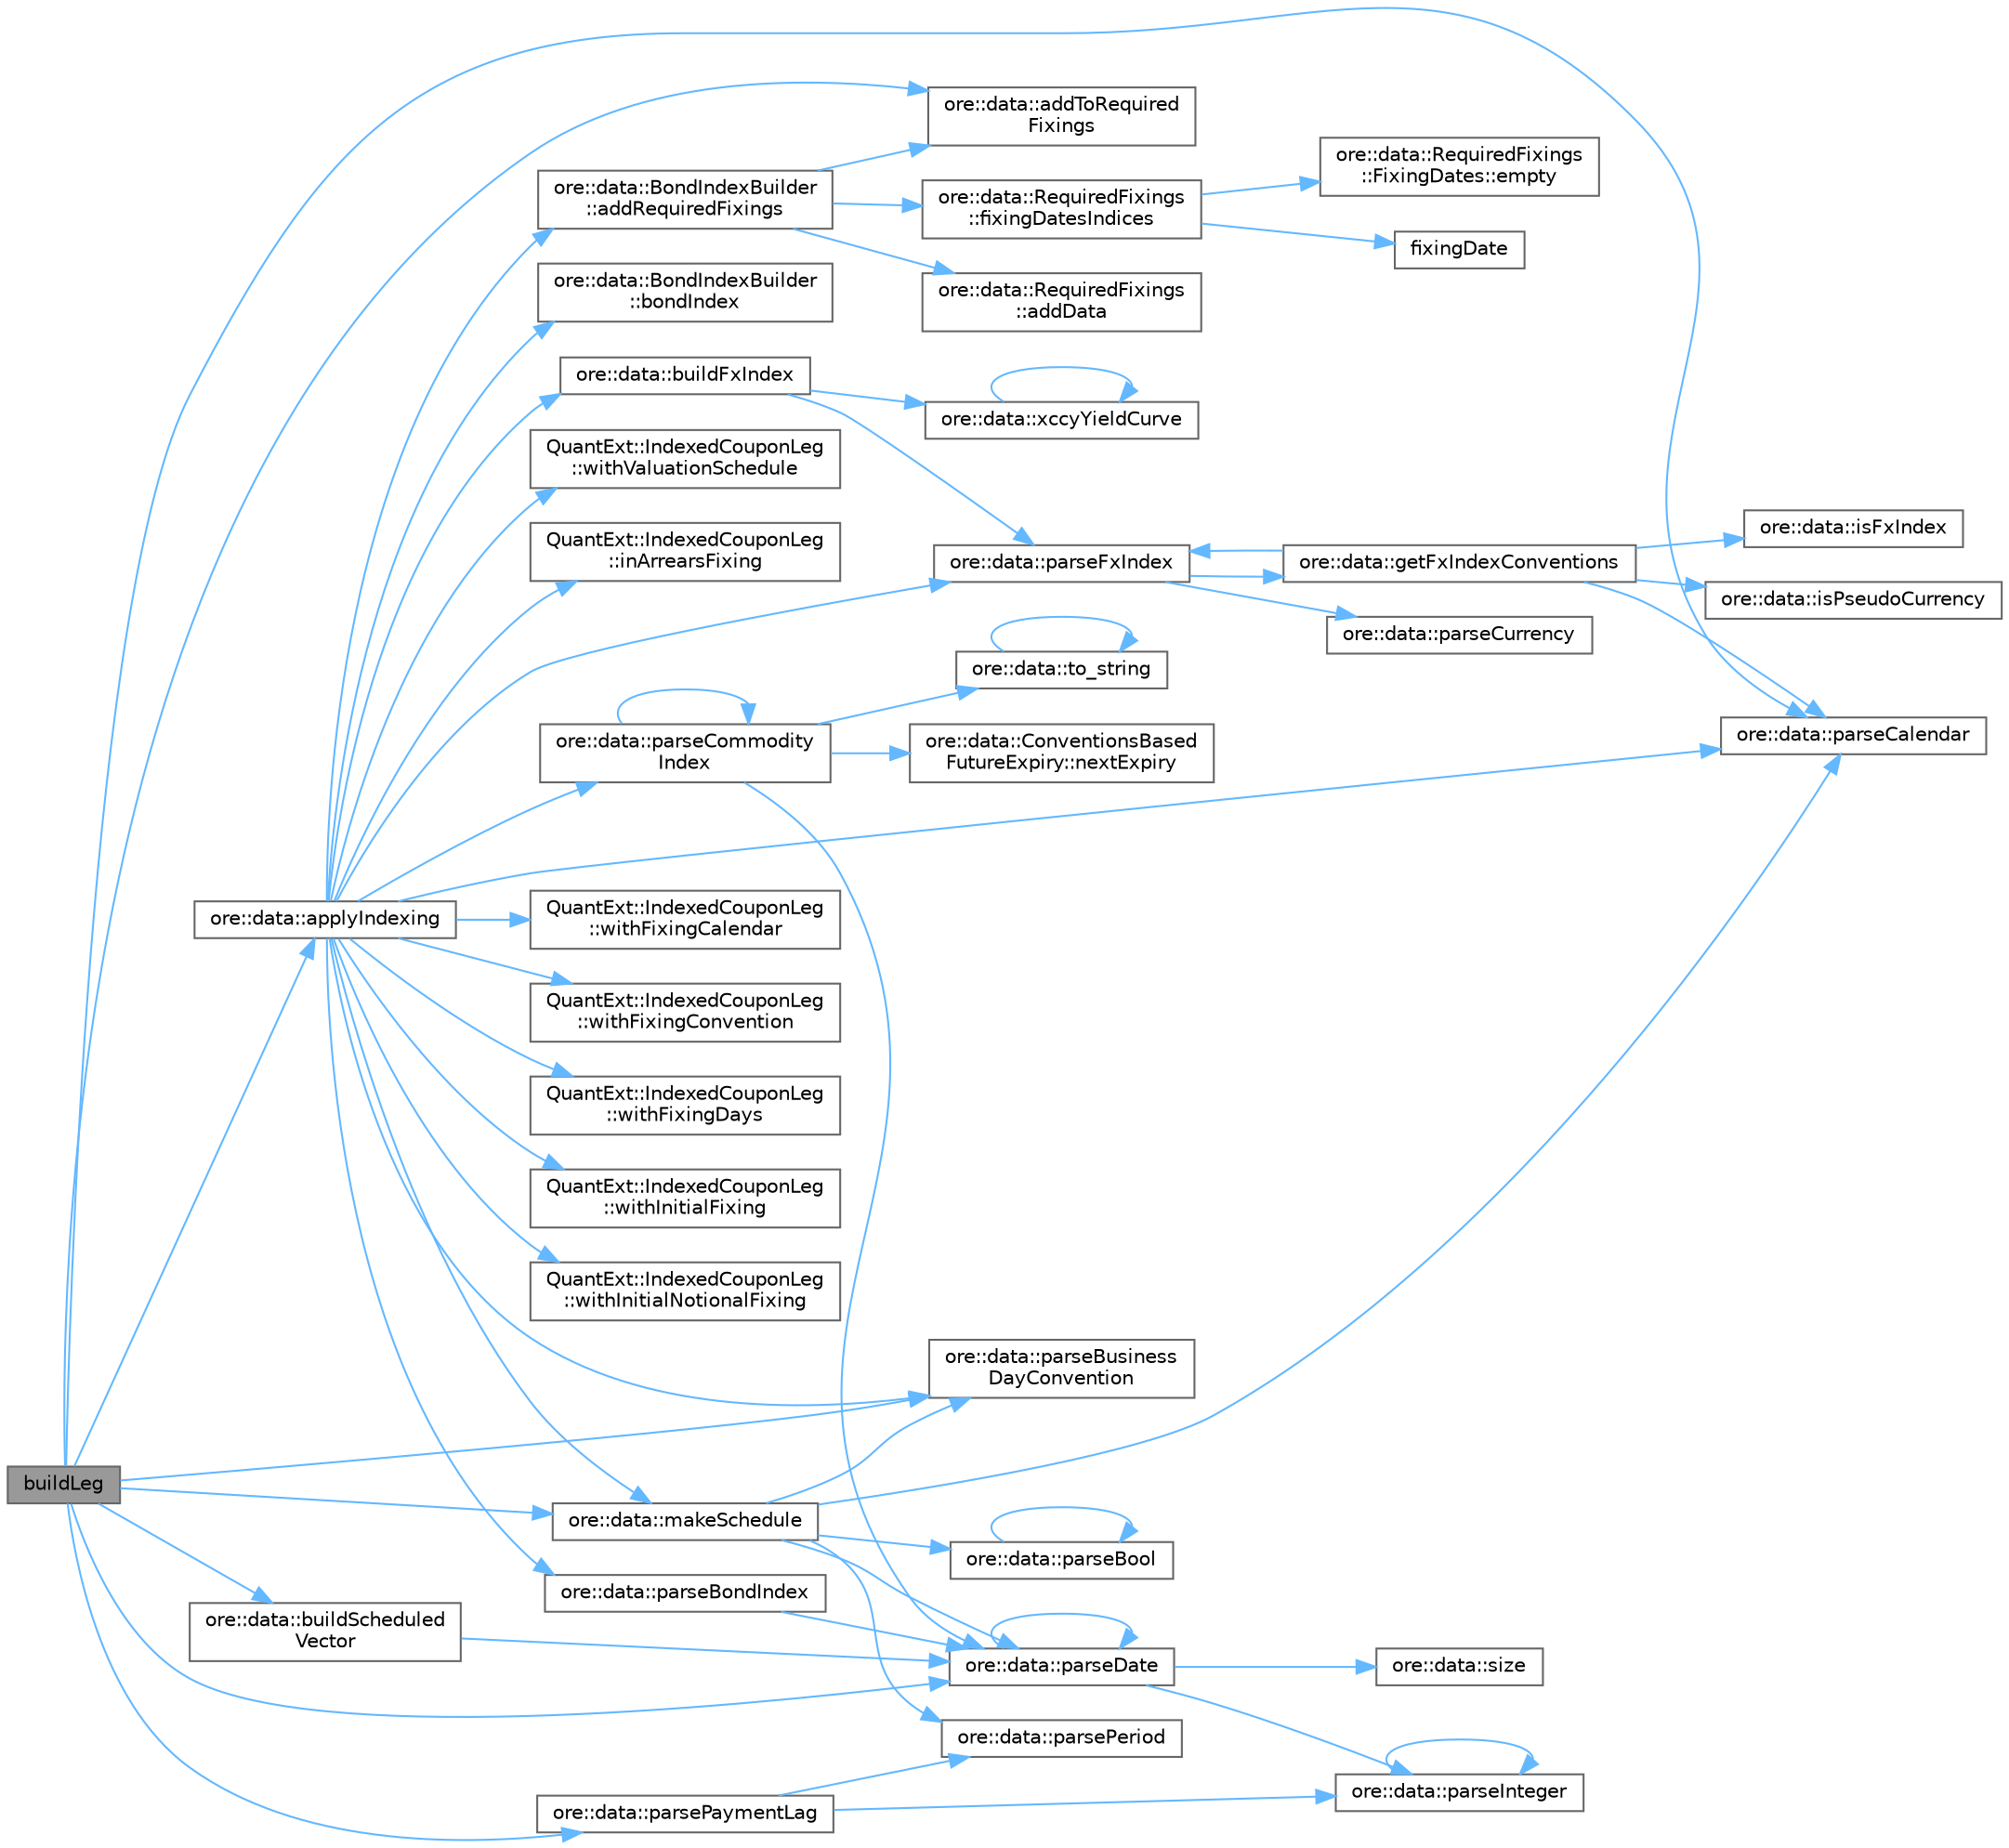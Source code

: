 digraph "buildLeg"
{
 // INTERACTIVE_SVG=YES
 // LATEX_PDF_SIZE
  bgcolor="transparent";
  edge [fontname=Helvetica,fontsize=10,labelfontname=Helvetica,labelfontsize=10];
  node [fontname=Helvetica,fontsize=10,shape=box,height=0.2,width=0.4];
  rankdir="LR";
  Node1 [label="buildLeg",height=0.2,width=0.4,color="gray40", fillcolor="grey60", style="filled", fontcolor="black",tooltip=" "];
  Node1 -> Node2 [color="steelblue1",style="solid"];
  Node2 [label="ore::data::addToRequired\lFixings",height=0.2,width=0.4,color="grey40", fillcolor="white", style="filled",URL="$namespaceore_1_1data.html#a7453cd5f9e91b39da1712c6207aca462",tooltip=" "];
  Node1 -> Node3 [color="steelblue1",style="solid"];
  Node3 [label="ore::data::applyIndexing",height=0.2,width=0.4,color="grey40", fillcolor="white", style="filled",URL="$namespaceore_1_1data.html#a5d06d31ceafbb5a0bf0f9a4dbd09ab7e",tooltip=" "];
  Node3 -> Node4 [color="steelblue1",style="solid"];
  Node4 [label="ore::data::BondIndexBuilder\l::addRequiredFixings",height=0.2,width=0.4,color="grey40", fillcolor="white", style="filled",URL="$classore_1_1data_1_1_bond_index_builder.html#ae479124f9f93e301b0a9b63f603a7e07",tooltip=" "];
  Node4 -> Node5 [color="steelblue1",style="solid"];
  Node5 [label="ore::data::RequiredFixings\l::addData",height=0.2,width=0.4,color="grey40", fillcolor="white", style="filled",URL="$classore_1_1data_1_1_required_fixings.html#a6239d4397d1d7eb1de886f13bdc8d9d4",tooltip=" "];
  Node4 -> Node2 [color="steelblue1",style="solid"];
  Node4 -> Node6 [color="steelblue1",style="solid"];
  Node6 [label="ore::data::RequiredFixings\l::fixingDatesIndices",height=0.2,width=0.4,color="grey40", fillcolor="white", style="filled",URL="$classore_1_1data_1_1_required_fixings.html#a63d6b984cee7a38db36dee1c4233e0a0",tooltip=" "];
  Node6 -> Node7 [color="steelblue1",style="solid"];
  Node7 [label="ore::data::RequiredFixings\l::FixingDates::empty",height=0.2,width=0.4,color="grey40", fillcolor="white", style="filled",URL="$classore_1_1data_1_1_required_fixings_1_1_fixing_dates.html#a644718bb2fb240de962dc3c9a1fdf0dc",tooltip=" "];
  Node6 -> Node8 [color="steelblue1",style="solid"];
  Node8 [label="fixingDate",height=0.2,width=0.4,color="grey40", fillcolor="white", style="filled",URL="C:/dev/ORE/documentation/QuantExt/doc/quantext.tag$namespace_quant_ext_1_1_zero_inflation.html#a57de786c1c8988b6da9d354282b4b370",tooltip=" "];
  Node3 -> Node9 [color="steelblue1",style="solid"];
  Node9 [label="ore::data::BondIndexBuilder\l::bondIndex",height=0.2,width=0.4,color="grey40", fillcolor="white", style="filled",URL="$classore_1_1data_1_1_bond_index_builder.html#a81d44eb05c46711351c9cf09a686bf3f",tooltip=" "];
  Node3 -> Node10 [color="steelblue1",style="solid"];
  Node10 [label="ore::data::buildFxIndex",height=0.2,width=0.4,color="grey40", fillcolor="white", style="filled",URL="$namespaceore_1_1data.html#ae313b95f8a3ab32f9ef5fbb83ac3254f",tooltip=" "];
  Node10 -> Node11 [color="steelblue1",style="solid"];
  Node11 [label="ore::data::parseFxIndex",height=0.2,width=0.4,color="grey40", fillcolor="white", style="filled",URL="$group__utilities.html#ga4c161c978377952d86a509a855e564b6",tooltip="Convert std::string to QuantExt::FxIndex."];
  Node11 -> Node12 [color="steelblue1",style="solid"];
  Node12 [label="ore::data::getFxIndexConventions",height=0.2,width=0.4,color="grey40", fillcolor="white", style="filled",URL="$namespaceore_1_1data.html#a924eb5d1881d31c82ac8abbdc15a5027",tooltip=" "];
  Node12 -> Node13 [color="steelblue1",style="solid"];
  Node13 [label="ore::data::isFxIndex",height=0.2,width=0.4,color="grey40", fillcolor="white", style="filled",URL="$namespaceore_1_1data.html#a123e19b0fac4f5124a8c26bad300de0e",tooltip=" "];
  Node12 -> Node14 [color="steelblue1",style="solid"];
  Node14 [label="ore::data::isPseudoCurrency",height=0.2,width=0.4,color="grey40", fillcolor="white", style="filled",URL="$group__utilities.html#gac0cf10eef45b9d706e29e7eb2ddddc90",tooltip="check for pseudo currency = precious metal or crypto currency *‍/"];
  Node12 -> Node15 [color="steelblue1",style="solid"];
  Node15 [label="ore::data::parseCalendar",height=0.2,width=0.4,color="grey40", fillcolor="white", style="filled",URL="$group__utilities.html#ga0f72d6fcccae10a674bdcd5095200f14",tooltip="Convert text to QuantLib::Calendar."];
  Node12 -> Node11 [color="steelblue1",style="solid"];
  Node11 -> Node16 [color="steelblue1",style="solid"];
  Node16 [label="ore::data::parseCurrency",height=0.2,width=0.4,color="grey40", fillcolor="white", style="filled",URL="$group__utilities.html#ga6e9e781a58e78200301c76161589fc7b",tooltip="Convert text to QuantLib::Currency."];
  Node10 -> Node17 [color="steelblue1",style="solid"];
  Node17 [label="ore::data::xccyYieldCurve",height=0.2,width=0.4,color="grey40", fillcolor="white", style="filled",URL="$namespaceore_1_1data.html#a02864b97f8a5f61c74d6b78ca65d7c30",tooltip=" "];
  Node17 -> Node17 [color="steelblue1",style="solid"];
  Node3 -> Node18 [color="steelblue1",style="solid"];
  Node18 [label="QuantExt::IndexedCouponLeg\l::inArrearsFixing",height=0.2,width=0.4,color="grey40", fillcolor="white", style="filled",URL="C:/dev/ORE/documentation/QuantExt/doc/quantext.tag$class_quant_ext_1_1_indexed_coupon_leg.html#a5ef0dba250a413818e5476474e2d95f5",tooltip=" "];
  Node3 -> Node19 [color="steelblue1",style="solid"];
  Node19 [label="ore::data::makeSchedule",height=0.2,width=0.4,color="grey40", fillcolor="white", style="filled",URL="$namespaceore_1_1data.html#af158e922cf963a59228878344ca5858d",tooltip=" "];
  Node19 -> Node20 [color="steelblue1",style="solid"];
  Node20 [label="ore::data::parseBool",height=0.2,width=0.4,color="grey40", fillcolor="white", style="filled",URL="$group__utilities.html#ga94621f11193864fa1338296232dc5be9",tooltip="Convert text to bool."];
  Node20 -> Node20 [color="steelblue1",style="solid"];
  Node19 -> Node21 [color="steelblue1",style="solid"];
  Node21 [label="ore::data::parseBusiness\lDayConvention",height=0.2,width=0.4,color="grey40", fillcolor="white", style="filled",URL="$group__utilities.html#ga86adcf55f91e340ff40783964666e732",tooltip="Convert text to QuantLib::BusinessDayConvention."];
  Node19 -> Node15 [color="steelblue1",style="solid"];
  Node19 -> Node22 [color="steelblue1",style="solid"];
  Node22 [label="ore::data::parseDate",height=0.2,width=0.4,color="grey40", fillcolor="white", style="filled",URL="$group__utilities.html#ga59b5fdda574d90facae95dec2d13040d",tooltip="Convert std::string to QuantLib::Date."];
  Node22 -> Node22 [color="steelblue1",style="solid"];
  Node22 -> Node23 [color="steelblue1",style="solid"];
  Node23 [label="ore::data::parseInteger",height=0.2,width=0.4,color="grey40", fillcolor="white", style="filled",URL="$group__utilities.html#gaecd67eda4fb5f4859bb8f6d383547721",tooltip="Convert text to QuantLib::Integer."];
  Node23 -> Node23 [color="steelblue1",style="solid"];
  Node22 -> Node24 [color="steelblue1",style="solid"];
  Node24 [label="ore::data::size",height=0.2,width=0.4,color="grey40", fillcolor="white", style="filled",URL="$namespaceore_1_1data.html#a777e216dee6069b548bb87da7152699e",tooltip=" "];
  Node19 -> Node25 [color="steelblue1",style="solid"];
  Node25 [label="ore::data::parsePeriod",height=0.2,width=0.4,color="grey40", fillcolor="white", style="filled",URL="$group__utilities.html#ga8e0623e2cb01e250e9cfec4619256208",tooltip="Convert text to QuantLib::Period."];
  Node3 -> Node26 [color="steelblue1",style="solid"];
  Node26 [label="ore::data::parseBondIndex",height=0.2,width=0.4,color="grey40", fillcolor="white", style="filled",URL="$group__utilities.html#ga7016b9dec58e9b19b7351e114282e869",tooltip="Convert std::string to QuantExt::BondIndex."];
  Node26 -> Node22 [color="steelblue1",style="solid"];
  Node3 -> Node21 [color="steelblue1",style="solid"];
  Node3 -> Node15 [color="steelblue1",style="solid"];
  Node3 -> Node27 [color="steelblue1",style="solid"];
  Node27 [label="ore::data::parseCommodity\lIndex",height=0.2,width=0.4,color="grey40", fillcolor="white", style="filled",URL="$namespaceore_1_1data.html#abd022b98516a69b335865f8c17a645cf",tooltip=" "];
  Node27 -> Node28 [color="steelblue1",style="solid"];
  Node28 [label="ore::data::ConventionsBased\lFutureExpiry::nextExpiry",height=0.2,width=0.4,color="grey40", fillcolor="white", style="filled",URL="$classore_1_1data_1_1_conventions_based_future_expiry.html#a2bd20c07171472e89c54943f2da6dffd",tooltip=" "];
  Node27 -> Node27 [color="steelblue1",style="solid"];
  Node27 -> Node22 [color="steelblue1",style="solid"];
  Node27 -> Node29 [color="steelblue1",style="solid"];
  Node29 [label="ore::data::to_string",height=0.2,width=0.4,color="grey40", fillcolor="white", style="filled",URL="$namespaceore_1_1data.html#a86651dfeb5c18ee891f7a4734d8cf455",tooltip=" "];
  Node29 -> Node29 [color="steelblue1",style="solid"];
  Node3 -> Node11 [color="steelblue1",style="solid"];
  Node3 -> Node30 [color="steelblue1",style="solid"];
  Node30 [label="QuantExt::IndexedCouponLeg\l::withFixingCalendar",height=0.2,width=0.4,color="grey40", fillcolor="white", style="filled",URL="C:/dev/ORE/documentation/QuantExt/doc/quantext.tag$class_quant_ext_1_1_indexed_coupon_leg.html#a5c41340265a3749014cc9a92104ef5b9",tooltip=" "];
  Node3 -> Node31 [color="steelblue1",style="solid"];
  Node31 [label="QuantExt::IndexedCouponLeg\l::withFixingConvention",height=0.2,width=0.4,color="grey40", fillcolor="white", style="filled",URL="C:/dev/ORE/documentation/QuantExt/doc/quantext.tag$class_quant_ext_1_1_indexed_coupon_leg.html#ae08d19faf902165220b4353785c82071",tooltip=" "];
  Node3 -> Node32 [color="steelblue1",style="solid"];
  Node32 [label="QuantExt::IndexedCouponLeg\l::withFixingDays",height=0.2,width=0.4,color="grey40", fillcolor="white", style="filled",URL="C:/dev/ORE/documentation/QuantExt/doc/quantext.tag$class_quant_ext_1_1_indexed_coupon_leg.html#a8ee13a8fbb19f67a47c77fddbd1bca2f",tooltip=" "];
  Node3 -> Node33 [color="steelblue1",style="solid"];
  Node33 [label="QuantExt::IndexedCouponLeg\l::withInitialFixing",height=0.2,width=0.4,color="grey40", fillcolor="white", style="filled",URL="C:/dev/ORE/documentation/QuantExt/doc/quantext.tag$class_quant_ext_1_1_indexed_coupon_leg.html#a65f2f85e9c92871feff4bae1df150ad7",tooltip=" "];
  Node3 -> Node34 [color="steelblue1",style="solid"];
  Node34 [label="QuantExt::IndexedCouponLeg\l::withInitialNotionalFixing",height=0.2,width=0.4,color="grey40", fillcolor="white", style="filled",URL="C:/dev/ORE/documentation/QuantExt/doc/quantext.tag$class_quant_ext_1_1_indexed_coupon_leg.html#a120c4a8fbdc82e46c9b520b5d1c0b494",tooltip=" "];
  Node3 -> Node35 [color="steelblue1",style="solid"];
  Node35 [label="QuantExt::IndexedCouponLeg\l::withValuationSchedule",height=0.2,width=0.4,color="grey40", fillcolor="white", style="filled",URL="C:/dev/ORE/documentation/QuantExt/doc/quantext.tag$class_quant_ext_1_1_indexed_coupon_leg.html#aaaf3214e2f02158e269ed7a7ecee1770",tooltip=" "];
  Node1 -> Node36 [color="steelblue1",style="solid"];
  Node36 [label="ore::data::buildScheduled\lVector",height=0.2,width=0.4,color="grey40", fillcolor="white", style="filled",URL="$namespaceore_1_1data.html#a9206da3667d412d6992de0f3909beef2",tooltip=" "];
  Node36 -> Node22 [color="steelblue1",style="solid"];
  Node1 -> Node19 [color="steelblue1",style="solid"];
  Node1 -> Node21 [color="steelblue1",style="solid"];
  Node1 -> Node15 [color="steelblue1",style="solid"];
  Node1 -> Node22 [color="steelblue1",style="solid"];
  Node1 -> Node37 [color="steelblue1",style="solid"];
  Node37 [label="ore::data::parsePaymentLag",height=0.2,width=0.4,color="grey40", fillcolor="white", style="filled",URL="$group__utilities.html#gaaccd32117e7bb7cbec793de579976cc8",tooltip="Convert text to PaymentLag."];
  Node37 -> Node23 [color="steelblue1",style="solid"];
  Node37 -> Node25 [color="steelblue1",style="solid"];
}
